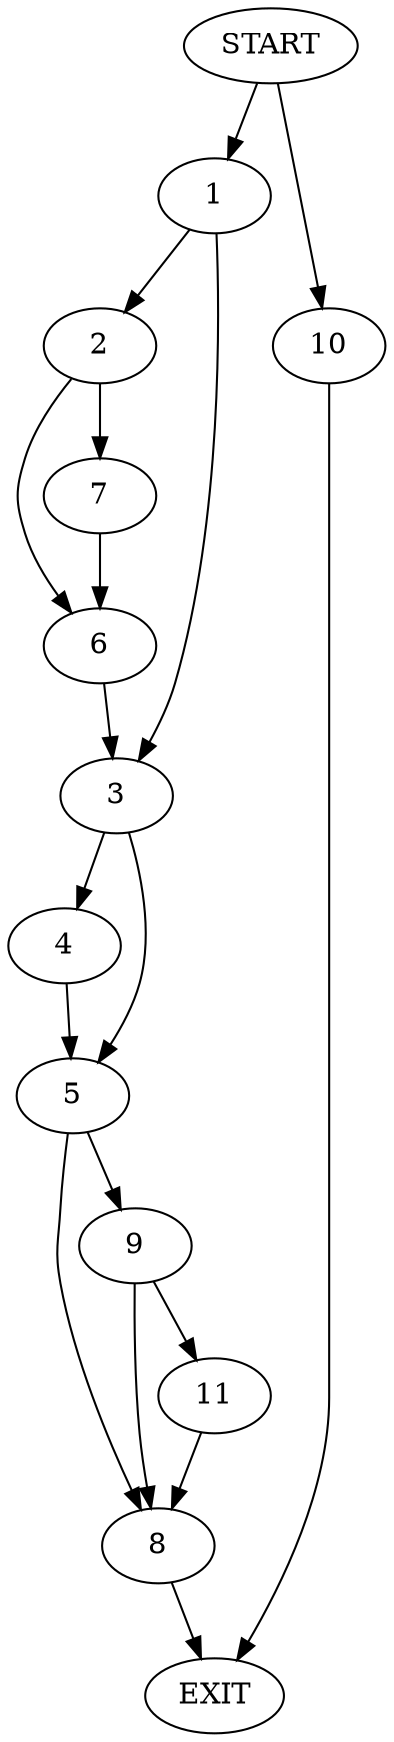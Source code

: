 digraph {
0 [label="START"]
12 [label="EXIT"]
0 -> 1
1 -> 2
1 -> 3
3 -> 4
3 -> 5
2 -> 6
2 -> 7
6 -> 3
7 -> 6
4 -> 5
5 -> 8
5 -> 9
0 -> 10
10 -> 12
8 -> 12
9 -> 11
9 -> 8
11 -> 8
}
